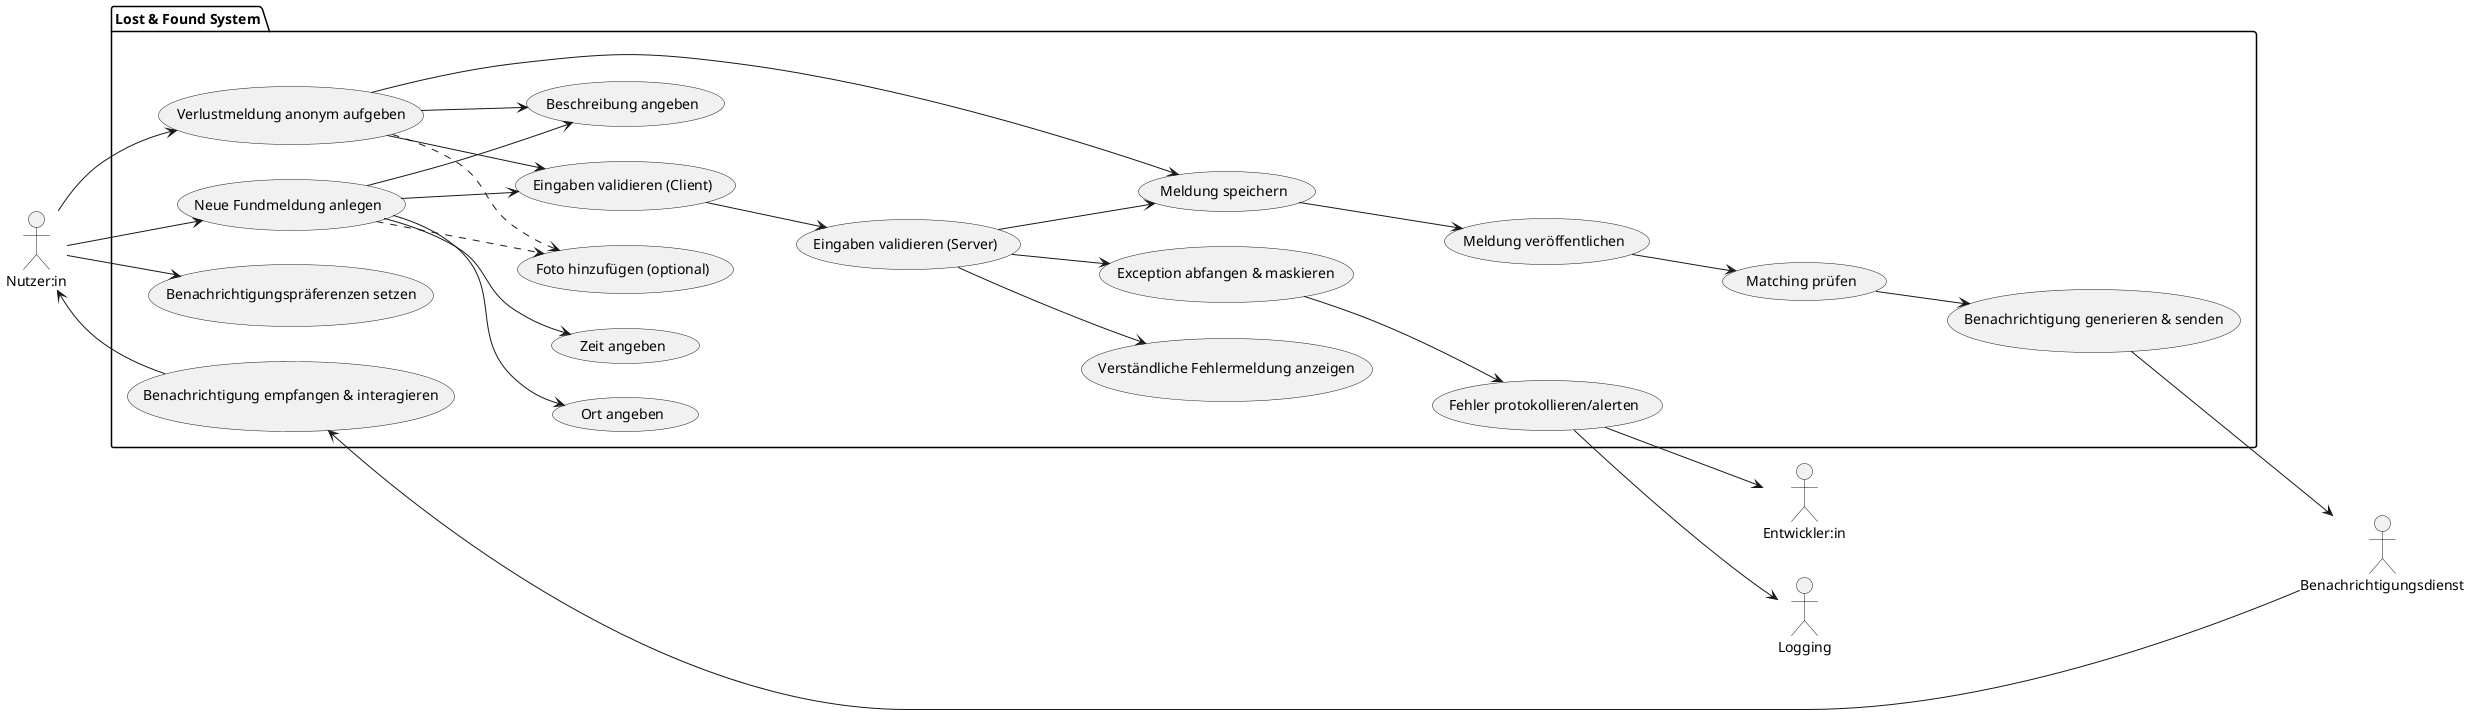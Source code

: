 @startuml

left to right direction

actor "Nutzer:in" as stud
actor "Entwickler:in" as dev
actor "Logging" as log
actor "Benachrichtigungsdienst" as notif

package "Lost & Found System" {
  usecase "Verlustmeldung anonym aufgeben" as UC1
  usecase "Ort angeben" as UC2
  usecase "Zeit angeben" as UC3
  usecase "Beschreibung angeben" as UC4
  usecase "Foto hinzufügen (optional)" as UC5
  usecase "Meldung speichern" as UC6
  usecase "Meldung veröffentlichen" as UC7
  usecase "Eingaben validieren (Client)" as UC8
  usecase "Eingaben validieren (Server)" as UC9
  usecase "Verständliche Fehlermeldung anzeigen" as UC10
  usecase "Exception abfangen & maskieren" as UC11
  usecase "Fehler protokollieren/alerten" as UC12
  usecase "Neue Fundmeldung anlegen" as UC13
  usecase "Benachrichtigungspräferenzen setzen" as UC14
  usecase "Matching prüfen" as UC15
  usecase "Benachrichtigung generieren & senden" as UC16
  usecase "Benachrichtigung empfangen & interagieren" as UC17
}

stud --> UC1
UC1 --> UC4
UC1 ..> UC5
UC1 --> UC6
UC1 --> UC8
UC8 --> UC9
UC9 --> UC6
UC6 --> UC7
UC7 --> UC15

stud --> UC13
UC13 --> UC2
UC13 --> UC3
UC13 --> UC4
UC13 ..> UC5
UC13 --> UC8

stud --> UC14
UC15 --> UC16
UC16 --> notif
notif --> UC17
UC17 --> stud
UC9 --> UC10
UC9 --> UC11
UC11 --> UC12
UC12 --> log
UC12 --> dev

@enduml